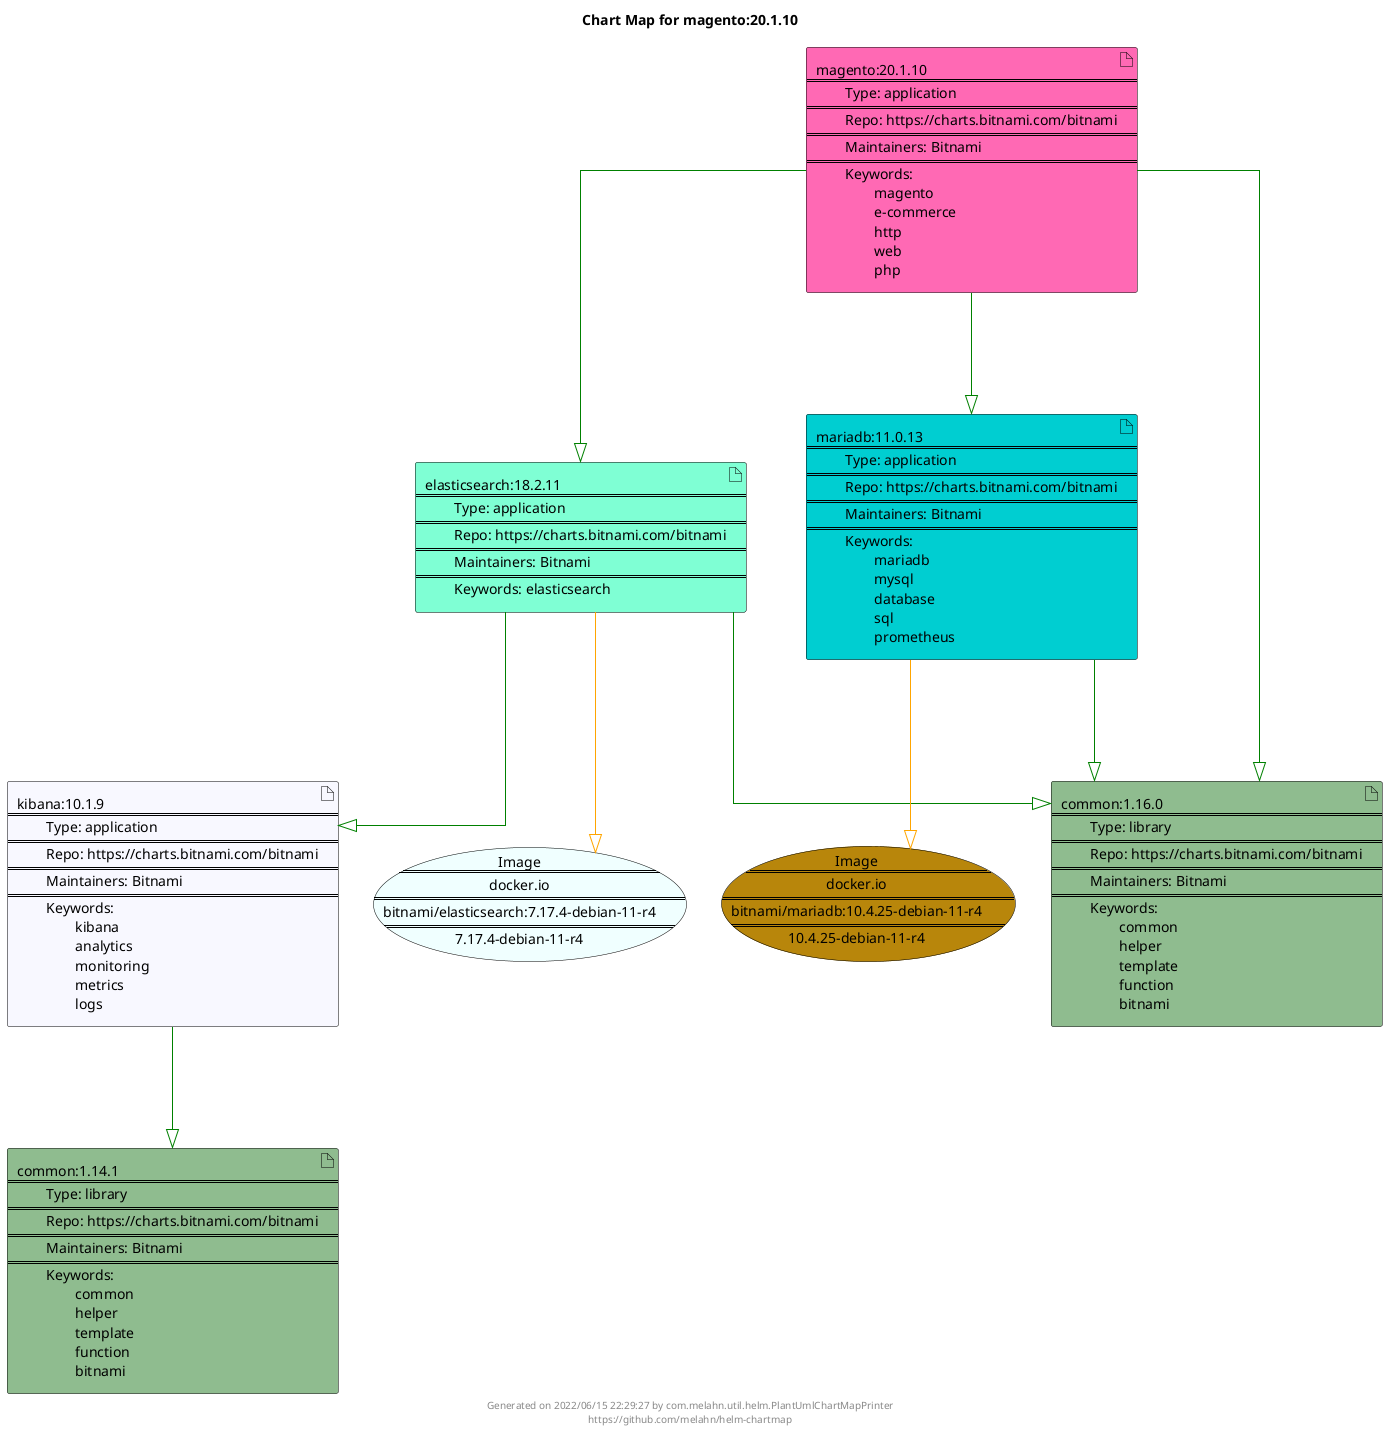 @startuml
skinparam linetype ortho
skinparam backgroundColor white
skinparam usecaseBorderColor black
skinparam usecaseArrowColor LightSlateGray
skinparam artifactBorderColor black
skinparam artifactArrowColor LightSlateGray

title Chart Map for magento:20.1.10

'There are 6 referenced Helm Charts
artifact "common:1.16.0\n====\n\tType: library\n====\n\tRepo: https://charts.bitnami.com/bitnami\n====\n\tMaintainers: Bitnami\n====\n\tKeywords: \n\t\tcommon\n\t\thelper\n\t\ttemplate\n\t\tfunction\n\t\tbitnami" as common_1_16_0 #DarkSeaGreen
artifact "kibana:10.1.9\n====\n\tType: application\n====\n\tRepo: https://charts.bitnami.com/bitnami\n====\n\tMaintainers: Bitnami\n====\n\tKeywords: \n\t\tkibana\n\t\tanalytics\n\t\tmonitoring\n\t\tmetrics\n\t\tlogs" as kibana_10_1_9 #GhostWhite
artifact "elasticsearch:18.2.11\n====\n\tType: application\n====\n\tRepo: https://charts.bitnami.com/bitnami\n====\n\tMaintainers: Bitnami\n====\n\tKeywords: elasticsearch" as elasticsearch_18_2_11 #Aquamarine
artifact "mariadb:11.0.13\n====\n\tType: application\n====\n\tRepo: https://charts.bitnami.com/bitnami\n====\n\tMaintainers: Bitnami\n====\n\tKeywords: \n\t\tmariadb\n\t\tmysql\n\t\tdatabase\n\t\tsql\n\t\tprometheus" as mariadb_11_0_13 #DarkTurquoise
artifact "magento:20.1.10\n====\n\tType: application\n====\n\tRepo: https://charts.bitnami.com/bitnami\n====\n\tMaintainers: Bitnami\n====\n\tKeywords: \n\t\tmagento\n\t\te-commerce\n\t\thttp\n\t\tweb\n\t\tphp" as magento_20_1_10 #HotPink
artifact "common:1.14.1\n====\n\tType: library\n====\n\tRepo: https://charts.bitnami.com/bitnami\n====\n\tMaintainers: Bitnami\n====\n\tKeywords: \n\t\tcommon\n\t\thelper\n\t\ttemplate\n\t\tfunction\n\t\tbitnami" as common_1_14_1 #DarkSeaGreen

'There are 2 referenced Docker Images
usecase "Image\n====\ndocker.io\n====\nbitnami/elasticsearch:7.17.4-debian-11-r4\n====\n7.17.4-debian-11-r4" as docker_io_bitnami_elasticsearch_7_17_4_debian_11_r4 #Azure
usecase "Image\n====\ndocker.io\n====\nbitnami/mariadb:10.4.25-debian-11-r4\n====\n10.4.25-debian-11-r4" as docker_io_bitnami_mariadb_10_4_25_debian_11_r4 #DarkGoldenRod

'Chart Dependencies
magento_20_1_10--[#green]-|>common_1_16_0
magento_20_1_10--[#green]-|>elasticsearch_18_2_11
elasticsearch_18_2_11--[#green]-|>common_1_16_0
elasticsearch_18_2_11--[#green]-|>kibana_10_1_9
kibana_10_1_9--[#green]-|>common_1_14_1
magento_20_1_10--[#green]-|>mariadb_11_0_13
mariadb_11_0_13--[#green]-|>common_1_16_0
elasticsearch_18_2_11--[#orange]-|>docker_io_bitnami_elasticsearch_7_17_4_debian_11_r4
mariadb_11_0_13--[#orange]-|>docker_io_bitnami_mariadb_10_4_25_debian_11_r4

center footer Generated on 2022/06/15 22:29:27 by com.melahn.util.helm.PlantUmlChartMapPrinter\nhttps://github.com/melahn/helm-chartmap
@enduml
